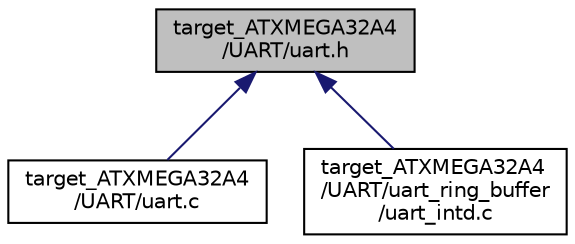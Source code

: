digraph "target_ATXMEGA32A4/UART/uart.h"
{
  edge [fontname="Helvetica",fontsize="10",labelfontname="Helvetica",labelfontsize="10"];
  node [fontname="Helvetica",fontsize="10",shape=record];
  Node1 [label="target_ATXMEGA32A4\l/UART/uart.h",height=0.2,width=0.4,color="black", fillcolor="grey75", style="filled", fontcolor="black"];
  Node1 -> Node2 [dir="back",color="midnightblue",fontsize="10",style="solid",fontname="Helvetica"];
  Node2 [label="target_ATXMEGA32A4\l/UART/uart.c",height=0.2,width=0.4,color="black", fillcolor="white", style="filled",URL="$uart_8c.html"];
  Node1 -> Node3 [dir="back",color="midnightblue",fontsize="10",style="solid",fontname="Helvetica"];
  Node3 [label="target_ATXMEGA32A4\l/UART/uart_ring_buffer\l/uart_intd.c",height=0.2,width=0.4,color="black", fillcolor="white", style="filled",URL="$uart__intd_8c.html"];
}
